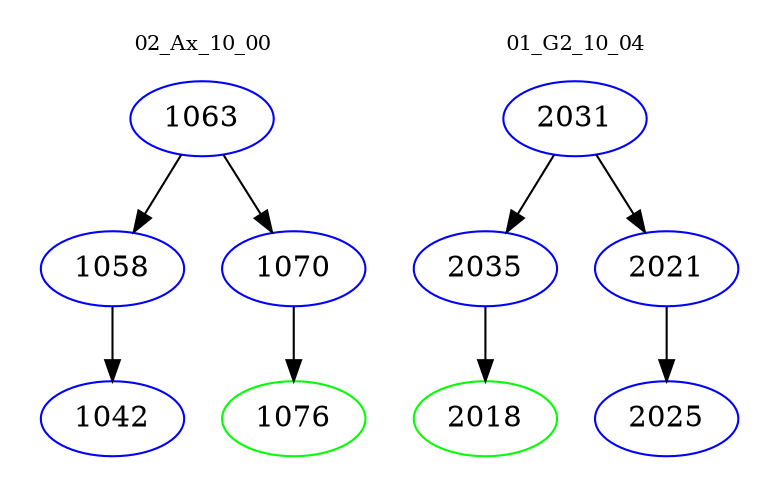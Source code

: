 digraph{
subgraph cluster_0 {
color = white
label = "02_Ax_10_00";
fontsize=10;
T0_1063 [label="1063", color="blue"]
T0_1063 -> T0_1058 [color="black"]
T0_1058 [label="1058", color="blue"]
T0_1058 -> T0_1042 [color="black"]
T0_1042 [label="1042", color="blue"]
T0_1063 -> T0_1070 [color="black"]
T0_1070 [label="1070", color="blue"]
T0_1070 -> T0_1076 [color="black"]
T0_1076 [label="1076", color="green"]
}
subgraph cluster_1 {
color = white
label = "01_G2_10_04";
fontsize=10;
T1_2031 [label="2031", color="blue"]
T1_2031 -> T1_2035 [color="black"]
T1_2035 [label="2035", color="blue"]
T1_2035 -> T1_2018 [color="black"]
T1_2018 [label="2018", color="green"]
T1_2031 -> T1_2021 [color="black"]
T1_2021 [label="2021", color="blue"]
T1_2021 -> T1_2025 [color="black"]
T1_2025 [label="2025", color="blue"]
}
}
